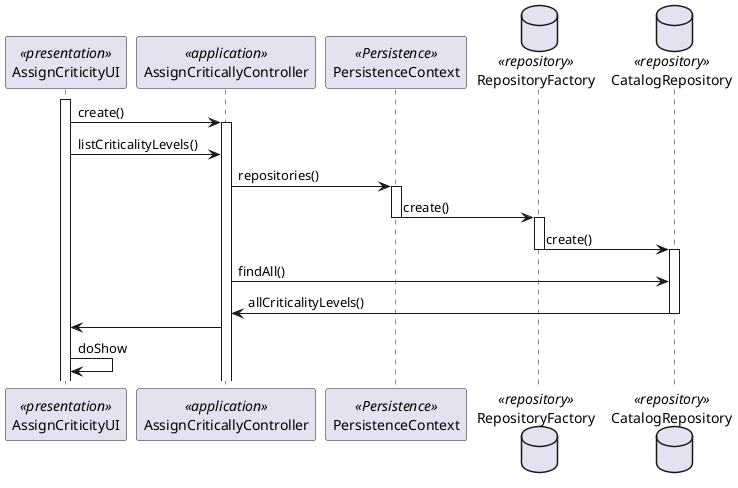 @startuml

participant AssignCriticityUI as UI <<presentation>>
participant AssignCriticallyController as Controller <<application>>
participant "PersistenceContext" as PersistenceContext <<Persistence>>
database RepositoryFactory as RepositoryFactory <<repository>>
database CatalogRepository as CatalogRepository <<repository>>

activate UI

UI->Controller : create()
activate Controller
UI -> Controller : listCriticalityLevels()

Controller -> PersistenceContext: repositories()
activate PersistenceContext

PersistenceContext -> RepositoryFactory : create()
deactivate PersistenceContext
activate RepositoryFactory

RepositoryFactory -> CatalogRepository : create()
deactivate RepositoryFactory
activate CatalogRepository

Controller -> CatalogRepository: findAll()
CatalogRepository -> Controller: allCriticalityLevels()
deactivate CatalogRepository

Controller -> UI

UI -> UI :doShow

deactivate CatalogRepository